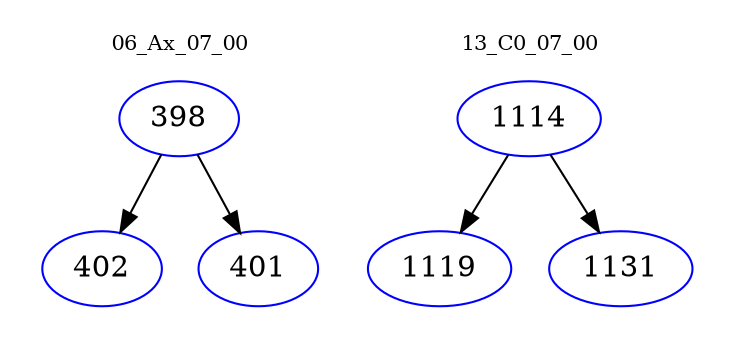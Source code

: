 digraph{
subgraph cluster_0 {
color = white
label = "06_Ax_07_00";
fontsize=10;
T0_398 [label="398", color="blue"]
T0_398 -> T0_402 [color="black"]
T0_402 [label="402", color="blue"]
T0_398 -> T0_401 [color="black"]
T0_401 [label="401", color="blue"]
}
subgraph cluster_1 {
color = white
label = "13_C0_07_00";
fontsize=10;
T1_1114 [label="1114", color="blue"]
T1_1114 -> T1_1119 [color="black"]
T1_1119 [label="1119", color="blue"]
T1_1114 -> T1_1131 [color="black"]
T1_1131 [label="1131", color="blue"]
}
}
